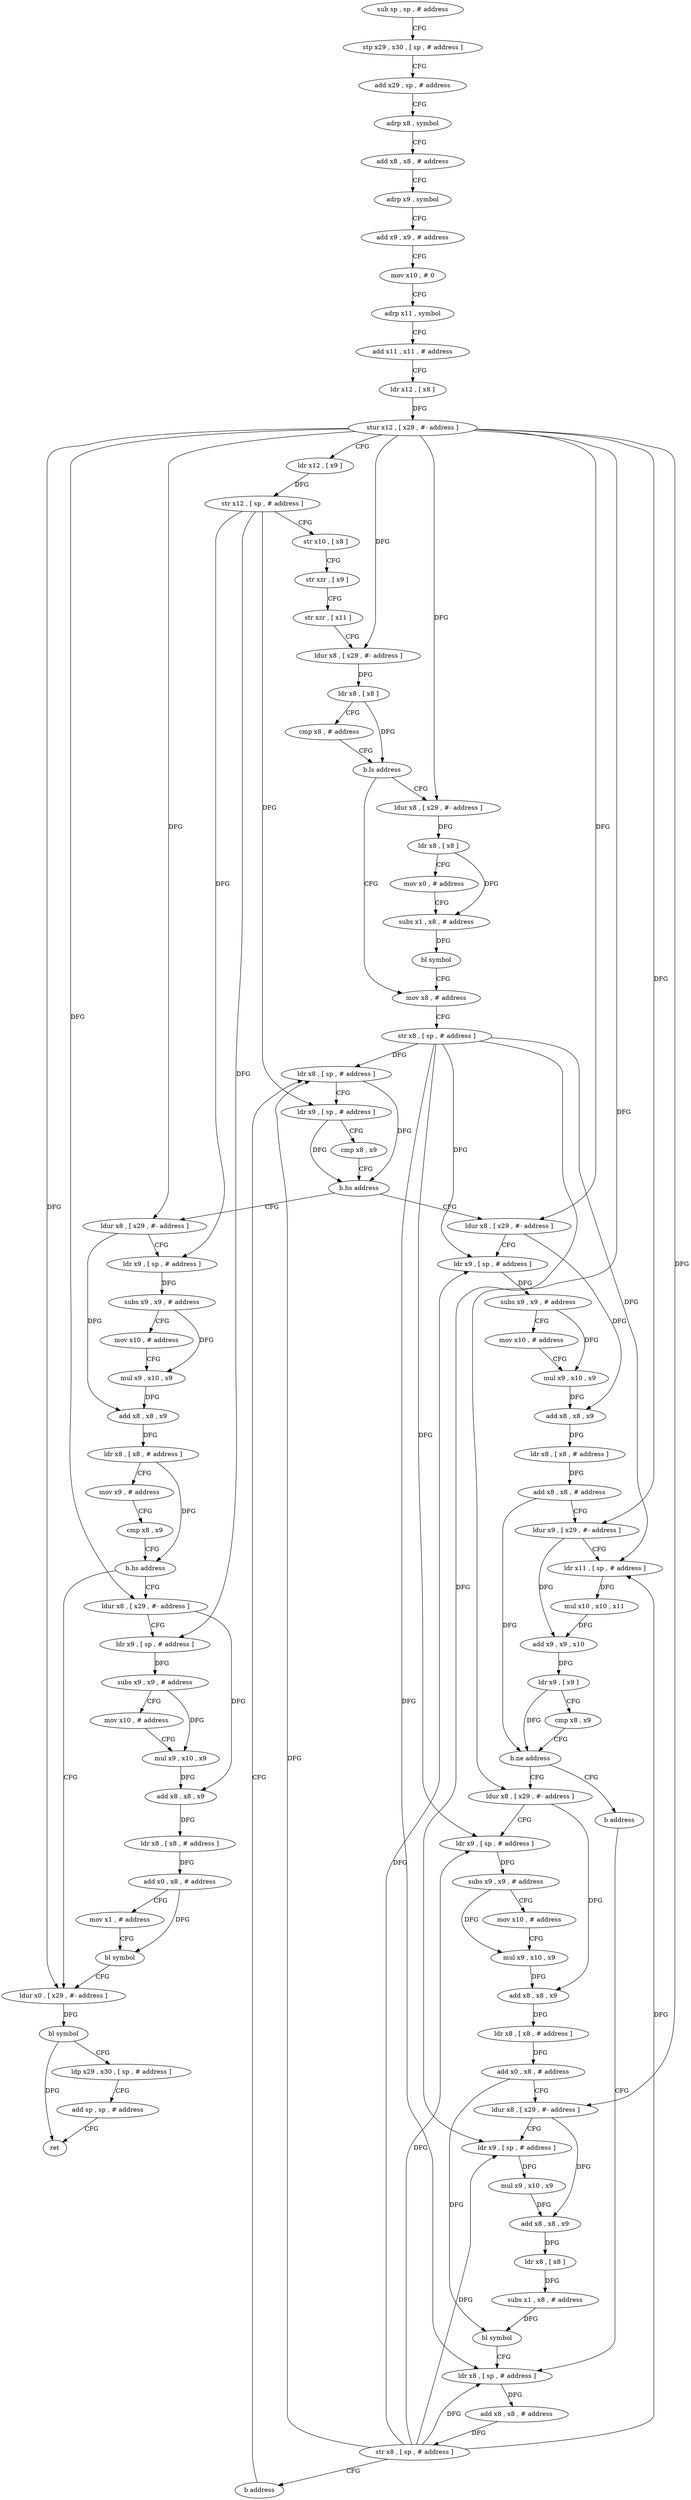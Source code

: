 digraph "func" {
"4207908" [label = "sub sp , sp , # address" ]
"4207912" [label = "stp x29 , x30 , [ sp , # address ]" ]
"4207916" [label = "add x29 , sp , # address" ]
"4207920" [label = "adrp x8 , symbol" ]
"4207924" [label = "add x8 , x8 , # address" ]
"4207928" [label = "adrp x9 , symbol" ]
"4207932" [label = "add x9 , x9 , # address" ]
"4207936" [label = "mov x10 , # 0" ]
"4207940" [label = "adrp x11 , symbol" ]
"4207944" [label = "add x11 , x11 , # address" ]
"4207948" [label = "ldr x12 , [ x8 ]" ]
"4207952" [label = "stur x12 , [ x29 , #- address ]" ]
"4207956" [label = "ldr x12 , [ x9 ]" ]
"4207960" [label = "str x12 , [ sp , # address ]" ]
"4207964" [label = "str x10 , [ x8 ]" ]
"4207968" [label = "str xzr , [ x9 ]" ]
"4207972" [label = "str xzr , [ x11 ]" ]
"4207976" [label = "ldur x8 , [ x29 , #- address ]" ]
"4207980" [label = "ldr x8 , [ x8 ]" ]
"4207984" [label = "cmp x8 , # address" ]
"4207988" [label = "b.ls address" ]
"4208012" [label = "mov x8 , # address" ]
"4207992" [label = "ldur x8 , [ x29 , #- address ]" ]
"4208016" [label = "str x8 , [ sp , # address ]" ]
"4208020" [label = "ldr x8 , [ sp , # address ]" ]
"4207996" [label = "ldr x8 , [ x8 ]" ]
"4208000" [label = "mov x0 , # address" ]
"4208004" [label = "subs x1 , x8 , # address" ]
"4208008" [label = "bl symbol" ]
"4208176" [label = "ldur x8 , [ x29 , #- address ]" ]
"4208180" [label = "ldr x9 , [ sp , # address ]" ]
"4208184" [label = "subs x9 , x9 , # address" ]
"4208188" [label = "mov x10 , # address" ]
"4208192" [label = "mul x9 , x10 , x9" ]
"4208196" [label = "add x8 , x8 , x9" ]
"4208200" [label = "ldr x8 , [ x8 , # address ]" ]
"4208204" [label = "mov x9 , # address" ]
"4208208" [label = "cmp x8 , x9" ]
"4208212" [label = "b.hs address" ]
"4208256" [label = "ldur x0 , [ x29 , #- address ]" ]
"4208216" [label = "ldur x8 , [ x29 , #- address ]" ]
"4208036" [label = "ldur x8 , [ x29 , #- address ]" ]
"4208040" [label = "ldr x9 , [ sp , # address ]" ]
"4208044" [label = "subs x9 , x9 , # address" ]
"4208048" [label = "mov x10 , # address" ]
"4208052" [label = "mul x9 , x10 , x9" ]
"4208056" [label = "add x8 , x8 , x9" ]
"4208060" [label = "ldr x8 , [ x8 , # address ]" ]
"4208064" [label = "add x8 , x8 , # address" ]
"4208068" [label = "ldur x9 , [ x29 , #- address ]" ]
"4208072" [label = "ldr x11 , [ sp , # address ]" ]
"4208076" [label = "mul x10 , x10 , x11" ]
"4208080" [label = "add x9 , x9 , x10" ]
"4208084" [label = "ldr x9 , [ x9 ]" ]
"4208088" [label = "cmp x8 , x9" ]
"4208092" [label = "b.ne address" ]
"4208100" [label = "ldur x8 , [ x29 , #- address ]" ]
"4208096" [label = "b address" ]
"4208260" [label = "bl symbol" ]
"4208264" [label = "ldp x29 , x30 , [ sp , # address ]" ]
"4208268" [label = "add sp , sp , # address" ]
"4208272" [label = "ret" ]
"4208220" [label = "ldr x9 , [ sp , # address ]" ]
"4208224" [label = "subs x9 , x9 , # address" ]
"4208228" [label = "mov x10 , # address" ]
"4208232" [label = "mul x9 , x10 , x9" ]
"4208236" [label = "add x8 , x8 , x9" ]
"4208240" [label = "ldr x8 , [ x8 , # address ]" ]
"4208244" [label = "add x0 , x8 , # address" ]
"4208248" [label = "mov x1 , # address" ]
"4208252" [label = "bl symbol" ]
"4208104" [label = "ldr x9 , [ sp , # address ]" ]
"4208108" [label = "subs x9 , x9 , # address" ]
"4208112" [label = "mov x10 , # address" ]
"4208116" [label = "mul x9 , x10 , x9" ]
"4208120" [label = "add x8 , x8 , x9" ]
"4208124" [label = "ldr x8 , [ x8 , # address ]" ]
"4208128" [label = "add x0 , x8 , # address" ]
"4208132" [label = "ldur x8 , [ x29 , #- address ]" ]
"4208136" [label = "ldr x9 , [ sp , # address ]" ]
"4208140" [label = "mul x9 , x10 , x9" ]
"4208144" [label = "add x8 , x8 , x9" ]
"4208148" [label = "ldr x8 , [ x8 ]" ]
"4208152" [label = "subs x1 , x8 , # address" ]
"4208156" [label = "bl symbol" ]
"4208160" [label = "ldr x8 , [ sp , # address ]" ]
"4208024" [label = "ldr x9 , [ sp , # address ]" ]
"4208028" [label = "cmp x8 , x9" ]
"4208032" [label = "b.hs address" ]
"4208164" [label = "add x8 , x8 , # address" ]
"4208168" [label = "str x8 , [ sp , # address ]" ]
"4208172" [label = "b address" ]
"4207908" -> "4207912" [ label = "CFG" ]
"4207912" -> "4207916" [ label = "CFG" ]
"4207916" -> "4207920" [ label = "CFG" ]
"4207920" -> "4207924" [ label = "CFG" ]
"4207924" -> "4207928" [ label = "CFG" ]
"4207928" -> "4207932" [ label = "CFG" ]
"4207932" -> "4207936" [ label = "CFG" ]
"4207936" -> "4207940" [ label = "CFG" ]
"4207940" -> "4207944" [ label = "CFG" ]
"4207944" -> "4207948" [ label = "CFG" ]
"4207948" -> "4207952" [ label = "DFG" ]
"4207952" -> "4207956" [ label = "CFG" ]
"4207952" -> "4207976" [ label = "DFG" ]
"4207952" -> "4207992" [ label = "DFG" ]
"4207952" -> "4208176" [ label = "DFG" ]
"4207952" -> "4208036" [ label = "DFG" ]
"4207952" -> "4208068" [ label = "DFG" ]
"4207952" -> "4208256" [ label = "DFG" ]
"4207952" -> "4208216" [ label = "DFG" ]
"4207952" -> "4208100" [ label = "DFG" ]
"4207952" -> "4208132" [ label = "DFG" ]
"4207956" -> "4207960" [ label = "DFG" ]
"4207960" -> "4207964" [ label = "CFG" ]
"4207960" -> "4208024" [ label = "DFG" ]
"4207960" -> "4208180" [ label = "DFG" ]
"4207960" -> "4208220" [ label = "DFG" ]
"4207964" -> "4207968" [ label = "CFG" ]
"4207968" -> "4207972" [ label = "CFG" ]
"4207972" -> "4207976" [ label = "CFG" ]
"4207976" -> "4207980" [ label = "DFG" ]
"4207980" -> "4207984" [ label = "CFG" ]
"4207980" -> "4207988" [ label = "DFG" ]
"4207984" -> "4207988" [ label = "CFG" ]
"4207988" -> "4208012" [ label = "CFG" ]
"4207988" -> "4207992" [ label = "CFG" ]
"4208012" -> "4208016" [ label = "CFG" ]
"4207992" -> "4207996" [ label = "DFG" ]
"4208016" -> "4208020" [ label = "DFG" ]
"4208016" -> "4208040" [ label = "DFG" ]
"4208016" -> "4208072" [ label = "DFG" ]
"4208016" -> "4208104" [ label = "DFG" ]
"4208016" -> "4208136" [ label = "DFG" ]
"4208016" -> "4208160" [ label = "DFG" ]
"4208020" -> "4208024" [ label = "CFG" ]
"4208020" -> "4208032" [ label = "DFG" ]
"4207996" -> "4208000" [ label = "CFG" ]
"4207996" -> "4208004" [ label = "DFG" ]
"4208000" -> "4208004" [ label = "CFG" ]
"4208004" -> "4208008" [ label = "DFG" ]
"4208008" -> "4208012" [ label = "CFG" ]
"4208176" -> "4208180" [ label = "CFG" ]
"4208176" -> "4208196" [ label = "DFG" ]
"4208180" -> "4208184" [ label = "DFG" ]
"4208184" -> "4208188" [ label = "CFG" ]
"4208184" -> "4208192" [ label = "DFG" ]
"4208188" -> "4208192" [ label = "CFG" ]
"4208192" -> "4208196" [ label = "DFG" ]
"4208196" -> "4208200" [ label = "DFG" ]
"4208200" -> "4208204" [ label = "CFG" ]
"4208200" -> "4208212" [ label = "DFG" ]
"4208204" -> "4208208" [ label = "CFG" ]
"4208208" -> "4208212" [ label = "CFG" ]
"4208212" -> "4208256" [ label = "CFG" ]
"4208212" -> "4208216" [ label = "CFG" ]
"4208256" -> "4208260" [ label = "DFG" ]
"4208216" -> "4208220" [ label = "CFG" ]
"4208216" -> "4208236" [ label = "DFG" ]
"4208036" -> "4208040" [ label = "CFG" ]
"4208036" -> "4208056" [ label = "DFG" ]
"4208040" -> "4208044" [ label = "DFG" ]
"4208044" -> "4208048" [ label = "CFG" ]
"4208044" -> "4208052" [ label = "DFG" ]
"4208048" -> "4208052" [ label = "CFG" ]
"4208052" -> "4208056" [ label = "DFG" ]
"4208056" -> "4208060" [ label = "DFG" ]
"4208060" -> "4208064" [ label = "DFG" ]
"4208064" -> "4208068" [ label = "CFG" ]
"4208064" -> "4208092" [ label = "DFG" ]
"4208068" -> "4208072" [ label = "CFG" ]
"4208068" -> "4208080" [ label = "DFG" ]
"4208072" -> "4208076" [ label = "DFG" ]
"4208076" -> "4208080" [ label = "DFG" ]
"4208080" -> "4208084" [ label = "DFG" ]
"4208084" -> "4208088" [ label = "CFG" ]
"4208084" -> "4208092" [ label = "DFG" ]
"4208088" -> "4208092" [ label = "CFG" ]
"4208092" -> "4208100" [ label = "CFG" ]
"4208092" -> "4208096" [ label = "CFG" ]
"4208100" -> "4208104" [ label = "CFG" ]
"4208100" -> "4208120" [ label = "DFG" ]
"4208096" -> "4208160" [ label = "CFG" ]
"4208260" -> "4208264" [ label = "CFG" ]
"4208260" -> "4208272" [ label = "DFG" ]
"4208264" -> "4208268" [ label = "CFG" ]
"4208268" -> "4208272" [ label = "CFG" ]
"4208220" -> "4208224" [ label = "DFG" ]
"4208224" -> "4208228" [ label = "CFG" ]
"4208224" -> "4208232" [ label = "DFG" ]
"4208228" -> "4208232" [ label = "CFG" ]
"4208232" -> "4208236" [ label = "DFG" ]
"4208236" -> "4208240" [ label = "DFG" ]
"4208240" -> "4208244" [ label = "DFG" ]
"4208244" -> "4208248" [ label = "CFG" ]
"4208244" -> "4208252" [ label = "DFG" ]
"4208248" -> "4208252" [ label = "CFG" ]
"4208252" -> "4208256" [ label = "CFG" ]
"4208104" -> "4208108" [ label = "DFG" ]
"4208108" -> "4208112" [ label = "CFG" ]
"4208108" -> "4208116" [ label = "DFG" ]
"4208112" -> "4208116" [ label = "CFG" ]
"4208116" -> "4208120" [ label = "DFG" ]
"4208120" -> "4208124" [ label = "DFG" ]
"4208124" -> "4208128" [ label = "DFG" ]
"4208128" -> "4208132" [ label = "CFG" ]
"4208128" -> "4208156" [ label = "DFG" ]
"4208132" -> "4208136" [ label = "CFG" ]
"4208132" -> "4208144" [ label = "DFG" ]
"4208136" -> "4208140" [ label = "DFG" ]
"4208140" -> "4208144" [ label = "DFG" ]
"4208144" -> "4208148" [ label = "DFG" ]
"4208148" -> "4208152" [ label = "DFG" ]
"4208152" -> "4208156" [ label = "DFG" ]
"4208156" -> "4208160" [ label = "CFG" ]
"4208160" -> "4208164" [ label = "DFG" ]
"4208024" -> "4208028" [ label = "CFG" ]
"4208024" -> "4208032" [ label = "DFG" ]
"4208028" -> "4208032" [ label = "CFG" ]
"4208032" -> "4208176" [ label = "CFG" ]
"4208032" -> "4208036" [ label = "CFG" ]
"4208164" -> "4208168" [ label = "DFG" ]
"4208168" -> "4208172" [ label = "CFG" ]
"4208168" -> "4208020" [ label = "DFG" ]
"4208168" -> "4208040" [ label = "DFG" ]
"4208168" -> "4208072" [ label = "DFG" ]
"4208168" -> "4208104" [ label = "DFG" ]
"4208168" -> "4208136" [ label = "DFG" ]
"4208168" -> "4208160" [ label = "DFG" ]
"4208172" -> "4208020" [ label = "CFG" ]
}
